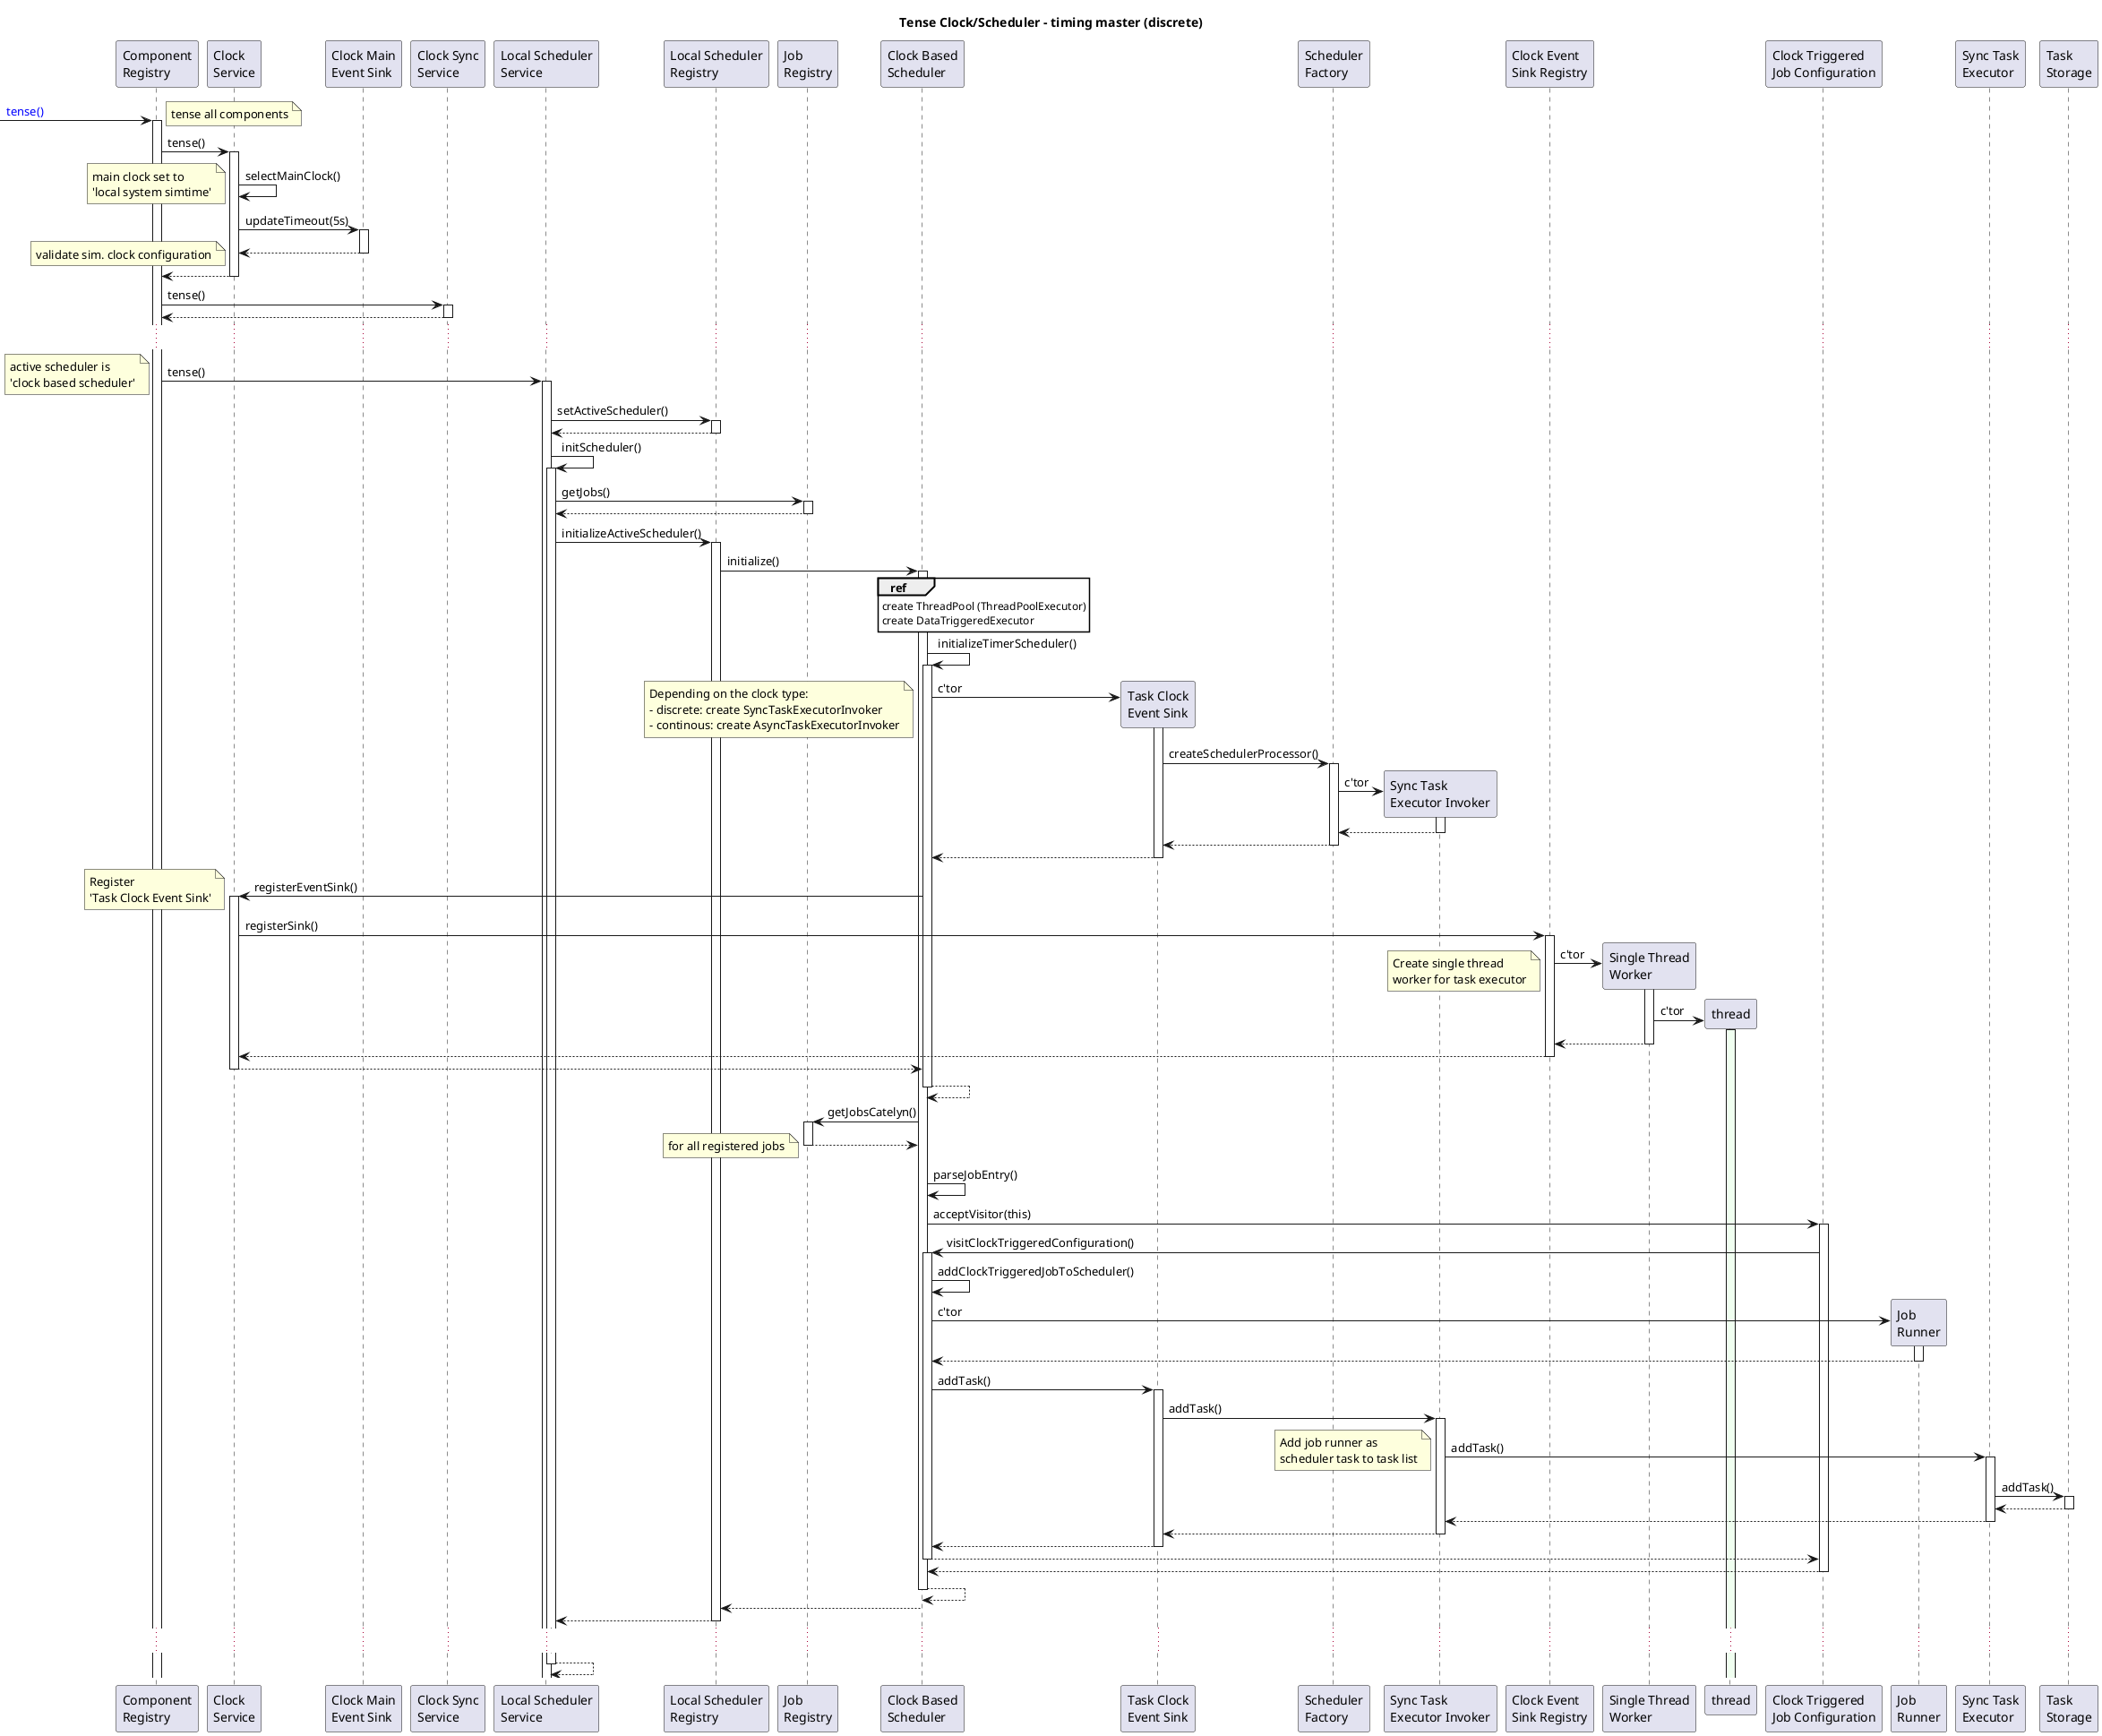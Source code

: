 /**
 * Copyright 2023 CARIAD SE.
 *
 * This Source Code Form is subject to the terms of the Mozilla
 * Public License, v. 2.0. If a copy of the MPL was not distributed
 * with this file, You can obtain one at https://mozilla.org/MPL/2.0/.
 */

@startuml
 skinparam backgroundColor transparent
 skinparam sequenceReferenceBackgroundColor white
 skinparam defaultTextAlignment left
 skinparam BoxPadding 10
 skinparam hyperlinkUnderline false
 
 title Tense Clock/Scheduler - timing master (discrete)
 
 [-> "Component\nRegistry": [[fep_element_initialize.svg{Tooltip for message} tense()]] 
  activate "Component\nRegistry"
  note left: tense all components
  "Component\nRegistry" -> "Clock\nService": tense()
   activate "Clock\nService"
    "Clock\nService" -> "Clock\nService": selectMainClock()
    note left: main clock set to\n'local system simtime'
    "Clock\nService" -> "Clock Main\nEvent Sink": updateTimeout(5s)
     activate "Clock Main\nEvent Sink"
     return
    note left: validate sim. clock configuration
   return
  "Component\nRegistry" -> "Clock Sync\nService": tense()
   activate "Clock Sync\nService"
   return
  ...
  "Component\nRegistry" -> "Local Scheduler\nService": tense()
   activate "Local Scheduler\nService"
   note left: active scheduler is\n'clock based scheduler'
   "Local Scheduler\nService" -> "Local Scheduler\nRegistry": setActiveScheduler()
    activate "Local Scheduler\nRegistry"
    return
   "Local Scheduler\nService" -> "Local Scheduler\nService": initScheduler()
   activate "Local Scheduler\nService"
   "Local Scheduler\nService" -> "Job\nRegistry": getJobs()
    activate "Job\nRegistry"
    return
   "Local Scheduler\nService" -> "Local Scheduler\nRegistry": initializeActiveScheduler()
    activate "Local Scheduler\nRegistry"
    "Local Scheduler\nRegistry" -> "Clock Based\nScheduler": initialize()
     activate "Clock Based\nScheduler"
     ref over "Clock Based\nScheduler"
      create ThreadPool (ThreadPoolExecutor)
      create DataTriggeredExecutor
     end ref
     "Clock Based\nScheduler" -> "Clock Based\nScheduler": initializeTimerScheduler()
      activate "Clock Based\nScheduler"
      create "Task Clock\nEvent Sink"
      "Clock Based\nScheduler" -> "Task Clock\nEvent Sink": c'tor
       activate "Task Clock\nEvent Sink"
       note left: Depending on the clock type:\n- discrete: create SyncTaskExecutorInvoker\n- continous: create AsyncTaskExecutorInvoker
       "Task Clock\nEvent Sink" -> "Scheduler\nFactory": createSchedulerProcessor()
        activate "Scheduler\nFactory"
        create "Sync Task\nExecutor Invoker"
        "Scheduler\nFactory" -> "Sync Task\nExecutor Invoker": c'tor
         activate "Sync Task\nExecutor Invoker"
         return
        return
       return
      "Clock Based\nScheduler" -> "Clock\nService": registerEventSink()
      note left: Register\n'Task Clock Event Sink'
       activate "Clock\nService"
       "Clock\nService" -> "Clock Event\nSink Registry": registerSink()
        activate "Clock Event\nSink Registry"
        create "Single Thread\nWorker"
        "Clock Event\nSink Registry" -> "Single Thread\nWorker": c'tor
        note left: Create single thread\nworker for task executor
         activate "Single Thread\nWorker"
         create thread
         "Single Thread\nWorker" -> thread: c'tor
          activate thread #HoneyDew
         'return
         "Single Thread\nWorker" --> "Clock Event\nSink Registry"
         deactivate "Single Thread\nWorker"
        'return
        "Clock Event\nSink Registry" --> "Clock\nService"
        deactivate "Clock Event\nSink Registry"
       'return
       "Clock\nService" --> "Clock Based\nScheduler"
       deactivate "Clock\nService"
      'return
      "Clock Based\nScheduler" --> "Clock Based\nScheduler"
      deactivate "Clock Based\nScheduler" 
     "Clock Based\nScheduler" -> "Job\nRegistry": getJobsCatelyn()
      activate "Job\nRegistry"
      return
     note left: for all registered jobs
     "Clock Based\nScheduler" -> "Clock Based\nScheduler": parseJobEntry()
     "Clock Based\nScheduler" -> "Clock Triggered\nJob Configuration": acceptVisitor(this)
      activate "Clock Triggered\nJob Configuration"
      "Clock Triggered\nJob Configuration" -> "Clock Based\nScheduler": visitClockTriggeredConfiguration()
       activate "Clock Based\nScheduler"
       "Clock Based\nScheduler" -> "Clock Based\nScheduler": addClockTriggeredJobToScheduler()
       create "Job\nRunner"
       "Clock Based\nScheduler" -> "Job\nRunner": c'tor
        activate "Job\nRunner"
        return
       "Clock Based\nScheduler" -> "Task Clock\nEvent Sink": addTask()
        activate "Task Clock\nEvent Sink"
        "Task Clock\nEvent Sink" -> "Sync Task\nExecutor Invoker": addTask()
         activate "Sync Task\nExecutor Invoker"
         "Sync Task\nExecutor Invoker" -> "Sync Task\nExecutor": addTask()
          activate "Sync Task\nExecutor"
          note left: Add job runner as\nscheduler task to task list
          "Sync Task\nExecutor" -> "Task\nStorage": addTask()
           activate "Task\nStorage"
           return
          return
         return
        return
       return
      return
     return
    return
   return
   ...
  return

@enduml